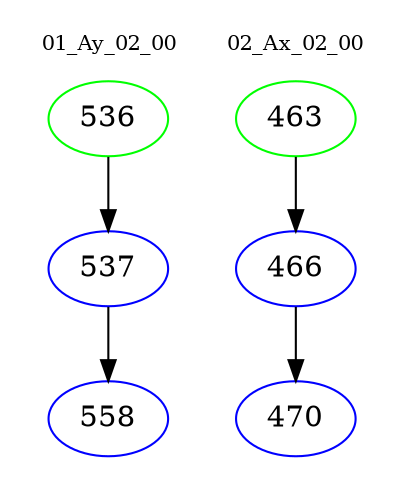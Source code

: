 digraph{
subgraph cluster_0 {
color = white
label = "01_Ay_02_00";
fontsize=10;
T0_536 [label="536", color="green"]
T0_536 -> T0_537 [color="black"]
T0_537 [label="537", color="blue"]
T0_537 -> T0_558 [color="black"]
T0_558 [label="558", color="blue"]
}
subgraph cluster_1 {
color = white
label = "02_Ax_02_00";
fontsize=10;
T1_463 [label="463", color="green"]
T1_463 -> T1_466 [color="black"]
T1_466 [label="466", color="blue"]
T1_466 -> T1_470 [color="black"]
T1_470 [label="470", color="blue"]
}
}
